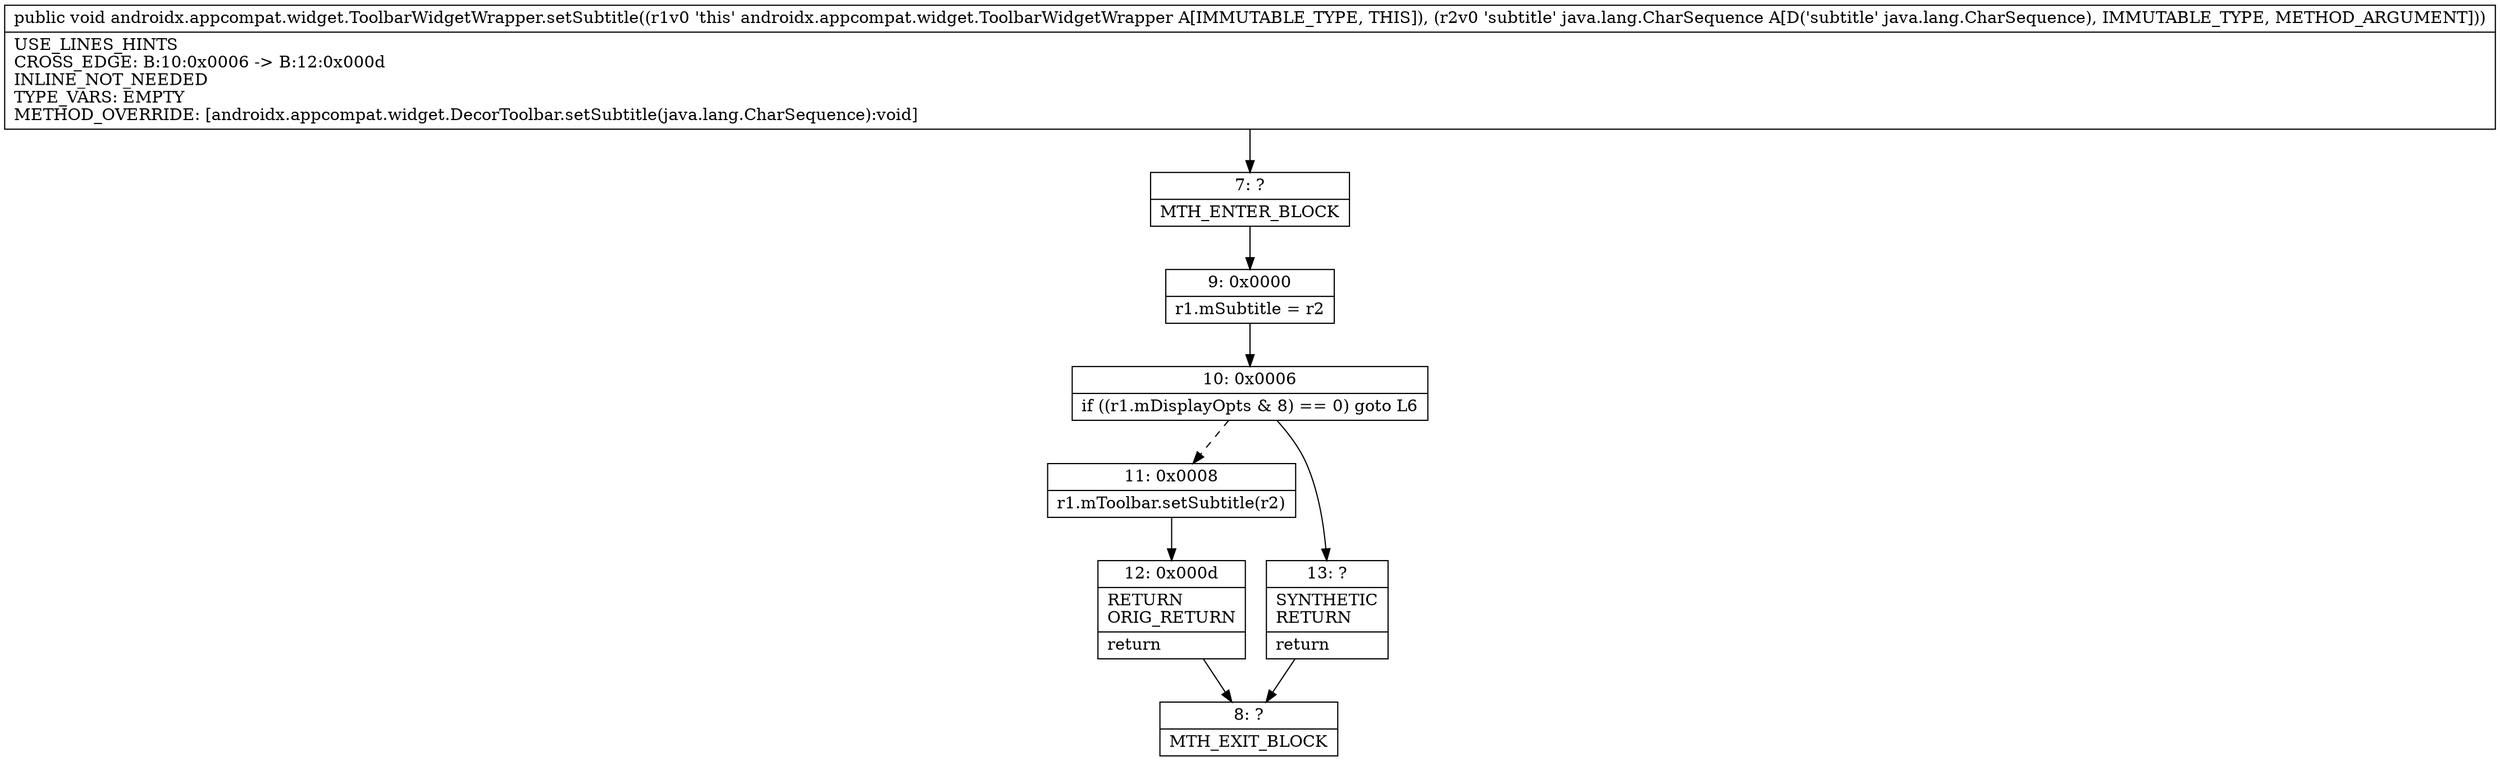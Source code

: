 digraph "CFG forandroidx.appcompat.widget.ToolbarWidgetWrapper.setSubtitle(Ljava\/lang\/CharSequence;)V" {
Node_7 [shape=record,label="{7\:\ ?|MTH_ENTER_BLOCK\l}"];
Node_9 [shape=record,label="{9\:\ 0x0000|r1.mSubtitle = r2\l}"];
Node_10 [shape=record,label="{10\:\ 0x0006|if ((r1.mDisplayOpts & 8) == 0) goto L6\l}"];
Node_11 [shape=record,label="{11\:\ 0x0008|r1.mToolbar.setSubtitle(r2)\l}"];
Node_12 [shape=record,label="{12\:\ 0x000d|RETURN\lORIG_RETURN\l|return\l}"];
Node_8 [shape=record,label="{8\:\ ?|MTH_EXIT_BLOCK\l}"];
Node_13 [shape=record,label="{13\:\ ?|SYNTHETIC\lRETURN\l|return\l}"];
MethodNode[shape=record,label="{public void androidx.appcompat.widget.ToolbarWidgetWrapper.setSubtitle((r1v0 'this' androidx.appcompat.widget.ToolbarWidgetWrapper A[IMMUTABLE_TYPE, THIS]), (r2v0 'subtitle' java.lang.CharSequence A[D('subtitle' java.lang.CharSequence), IMMUTABLE_TYPE, METHOD_ARGUMENT]))  | USE_LINES_HINTS\lCROSS_EDGE: B:10:0x0006 \-\> B:12:0x000d\lINLINE_NOT_NEEDED\lTYPE_VARS: EMPTY\lMETHOD_OVERRIDE: [androidx.appcompat.widget.DecorToolbar.setSubtitle(java.lang.CharSequence):void]\l}"];
MethodNode -> Node_7;Node_7 -> Node_9;
Node_9 -> Node_10;
Node_10 -> Node_11[style=dashed];
Node_10 -> Node_13;
Node_11 -> Node_12;
Node_12 -> Node_8;
Node_13 -> Node_8;
}

